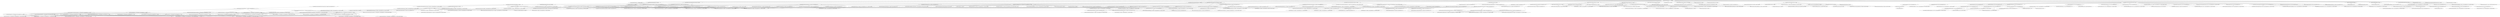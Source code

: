 digraph backend {
	"de.grimsi:gameyfin-backend:jar:1.4.7-SNAPSHOT" -> "de.grimsi:gameyfin-frontend:jar:1.4.7-SNAPSHOT:runtime" ; 
	"de.grimsi:gameyfin-backend:jar:1.4.7-SNAPSHOT" -> "org.springframework.boot:spring-boot-starter-data-jpa:jar:3.2.4:compile" ; 
	"de.grimsi:gameyfin-backend:jar:1.4.7-SNAPSHOT" -> "org.springframework.boot:spring-boot-starter-web:jar:3.2.4:compile" ; 
	"de.grimsi:gameyfin-backend:jar:1.4.7-SNAPSHOT" -> "org.springframework.boot:spring-boot-starter-webflux:jar:3.2.4:compile" ; 
	"de.grimsi:gameyfin-backend:jar:1.4.7-SNAPSHOT" -> "org.springdoc:springdoc-openapi-ui:jar:1.8.0:compile" ; 
	"de.grimsi:gameyfin-backend:jar:1.4.7-SNAPSHOT" -> "io.github.resilience4j:resilience4j-reactor:jar:2.2.0:compile" ; 
	"de.grimsi:gameyfin-backend:jar:1.4.7-SNAPSHOT" -> "io.github.resilience4j:resilience4j-ratelimiter:jar:2.2.0:compile" ; 
	"de.grimsi:gameyfin-backend:jar:1.4.7-SNAPSHOT" -> "io.github.resilience4j:resilience4j-bulkhead:jar:2.2.0:compile" ; 
	"de.grimsi:gameyfin-backend:jar:1.4.7-SNAPSHOT" -> "org.springframework.boot:spring-boot-starter-security:jar:3.2.4:compile" ; 
	"de.grimsi:gameyfin-backend:jar:1.4.7-SNAPSHOT" -> "com.h2database:h2:jar:2.2.224:runtime" ; 
	"de.grimsi:gameyfin-backend:jar:1.4.7-SNAPSHOT" -> "org.flywaydb:flyway-core:jar:9.22.3:compile" ; 
	"de.grimsi:gameyfin-backend:jar:1.4.7-SNAPSHOT" -> "org.hibernate.validator:hibernate-validator:jar:8.0.1.Final:compile" ; 
	"de.grimsi:gameyfin-backend:jar:1.4.7-SNAPSHOT" -> "commons-io:commons-io:jar:2.16.1:compile" ; 
	"de.grimsi:gameyfin-backend:jar:1.4.7-SNAPSHOT" -> "com.google.protobuf:protobuf-java:jar:3.25.3:compile" ; 
	"de.grimsi:gameyfin-backend:jar:1.4.7-SNAPSHOT" -> "com.google.protobuf:protobuf-java-util:jar:3.25.3:compile" ; 
	"de.grimsi:gameyfin-backend:jar:1.4.7-SNAPSHOT" -> "org.springframework.boot:spring-boot-starter-test:jar:3.2.4:test" ; 
	"de.grimsi:gameyfin-backend:jar:1.4.7-SNAPSHOT" -> "org.jeasy:easy-random-core:jar:5.0.0:test" ; 
	"de.grimsi:gameyfin-backend:jar:1.4.7-SNAPSHOT" -> "com.squareup.okhttp3:okhttp:jar:4.12.0:test" ; 
	"de.grimsi:gameyfin-backend:jar:1.4.7-SNAPSHOT" -> "com.squareup.okhttp3:mockwebserver:jar:4.12.0:test" ; 
	"de.grimsi:gameyfin-backend:jar:1.4.7-SNAPSHOT" -> "com.google.jimfs:jimfs:jar:1.3.0:test" ; 
	"de.grimsi:gameyfin-backend:jar:1.4.7-SNAPSHOT" -> "org.springframework.boot:spring-boot-devtools:jar:3.2.4:runtime" ; 
	"de.grimsi:gameyfin-backend:jar:1.4.7-SNAPSHOT" -> "org.springframework.boot:spring-boot-configuration-processor:jar:3.2.4:compile" ; 
	"de.grimsi:gameyfin-backend:jar:1.4.7-SNAPSHOT" -> "org.projectlombok:lombok:jar:1.18.30:compile" ; 
	"org.springframework.boot:spring-boot-starter-data-jpa:jar:3.2.4:compile" -> "org.springframework.boot:spring-boot-starter-aop:jar:3.2.4:compile (version managed from 3.2.4)" ; 
	"org.springframework.boot:spring-boot-starter-data-jpa:jar:3.2.4:compile" -> "org.springframework.boot:spring-boot-starter-jdbc:jar:3.2.4:compile (version managed from 3.2.4)" ; 
	"org.springframework.boot:spring-boot-starter-data-jpa:jar:3.2.4:compile" -> "org.hibernate.orm:hibernate-core:jar:6.4.4.Final:compile (version managed from 6.4.4.Final)" ; 
	"org.springframework.boot:spring-boot-starter-data-jpa:jar:3.2.4:compile" -> "org.springframework.data:spring-data-jpa:jar:3.2.4:compile (version managed from 3.2.4)" ; 
	"org.springframework.boot:spring-boot-starter-data-jpa:jar:3.2.4:compile" -> "org.springframework:spring-aspects:jar:6.1.5:compile (version managed from 6.1.5)" ; 
	"org.springframework.boot:spring-boot-starter-aop:jar:3.2.4:compile (version managed from 3.2.4)" -> "(org.springframework.boot:spring-boot-starter:jar:3.2.4:compile - version managed from 3.2.4; omitted for duplicate)" ; 
	"org.springframework.boot:spring-boot-starter-aop:jar:3.2.4:compile (version managed from 3.2.4)" -> "(org.springframework:spring-aop:jar:6.1.5:compile - version managed from 6.1.5; omitted for duplicate)" ; 
	"org.springframework.boot:spring-boot-starter-aop:jar:3.2.4:compile (version managed from 3.2.4)" -> "org.aspectj:aspectjweaver:jar:1.9.21:compile (version managed from 1.9.21)" ; 
	"org.springframework.boot:spring-boot-starter-jdbc:jar:3.2.4:compile (version managed from 3.2.4)" -> "(org.springframework.boot:spring-boot-starter:jar:3.2.4:compile - version managed from 3.2.4; omitted for duplicate)" ; 
	"org.springframework.boot:spring-boot-starter-jdbc:jar:3.2.4:compile (version managed from 3.2.4)" -> "com.zaxxer:HikariCP:jar:5.0.1:compile (version managed from 5.0.1)" ; 
	"org.springframework.boot:spring-boot-starter-jdbc:jar:3.2.4:compile (version managed from 3.2.4)" -> "org.springframework:spring-jdbc:jar:6.1.5:compile (version managed from 6.1.5)" ; 
	"com.zaxxer:HikariCP:jar:5.0.1:compile (version managed from 5.0.1)" -> "(org.slf4j:slf4j-api:jar:2.0.12:compile - version managed from 2.0.0-alpha1; omitted for duplicate)" ; 
	"org.springframework:spring-jdbc:jar:6.1.5:compile (version managed from 6.1.5)" -> "(org.springframework:spring-beans:jar:6.1.5:compile - version managed from 6.1.5; omitted for duplicate)" ; 
	"org.springframework:spring-jdbc:jar:6.1.5:compile (version managed from 6.1.5)" -> "(org.springframework:spring-core:jar:6.1.5:compile - version managed from 6.1.5; omitted for duplicate)" ; 
	"org.springframework:spring-jdbc:jar:6.1.5:compile (version managed from 6.1.5)" -> "(org.springframework:spring-tx:jar:6.1.5:compile - version managed from 6.1.5; omitted for duplicate)" ; 
	"org.hibernate.orm:hibernate-core:jar:6.4.4.Final:compile (version managed from 6.4.4.Final)" -> "jakarta.persistence:jakarta.persistence-api:jar:3.1.0:compile (version managed from 3.1.0)" ; 
	"org.hibernate.orm:hibernate-core:jar:6.4.4.Final:compile (version managed from 6.4.4.Final)" -> "jakarta.transaction:jakarta.transaction-api:jar:2.0.1:compile (version managed from 2.0.1)" ; 
	"org.hibernate.orm:hibernate-core:jar:6.4.4.Final:compile (version managed from 6.4.4.Final)" -> "(org.jboss.logging:jboss-logging:jar:3.5.3.Final:runtime - version managed from 3.5.0.Final; omitted for duplicate)" ; 
	"org.hibernate.orm:hibernate-core:jar:6.4.4.Final:compile (version managed from 6.4.4.Final)" -> "org.hibernate.common:hibernate-commons-annotations:jar:6.0.6.Final:runtime" ; 
	"org.hibernate.orm:hibernate-core:jar:6.4.4.Final:compile (version managed from 6.4.4.Final)" -> "io.smallrye:jandex:jar:3.1.2:runtime" ; 
	"org.hibernate.orm:hibernate-core:jar:6.4.4.Final:compile (version managed from 6.4.4.Final)" -> "(com.fasterxml:classmate:jar:1.6.0:runtime - version managed from 1.5.1; omitted for duplicate)" ; 
	"org.hibernate.orm:hibernate-core:jar:6.4.4.Final:compile (version managed from 6.4.4.Final)" -> "net.bytebuddy:byte-buddy:jar:1.14.12:runtime (version managed from 1.14.11; scope not updated to runtime)" ; 
	"org.hibernate.orm:hibernate-core:jar:6.4.4.Final:compile (version managed from 6.4.4.Final)" -> "(jakarta.xml.bind:jakarta.xml.bind-api:jar:4.0.2:runtime - version managed from 4.0.0; omitted for duplicate)" ; 
	"org.hibernate.orm:hibernate-core:jar:6.4.4.Final:compile (version managed from 6.4.4.Final)" -> "org.glassfish.jaxb:jaxb-runtime:jar:4.0.5:runtime (version managed from 4.0.2)" ; 
	"org.hibernate.orm:hibernate-core:jar:6.4.4.Final:compile (version managed from 6.4.4.Final)" -> "jakarta.inject:jakarta.inject-api:jar:2.0.1:runtime" ; 
	"org.hibernate.orm:hibernate-core:jar:6.4.4.Final:compile (version managed from 6.4.4.Final)" -> "org.antlr:antlr4-runtime:jar:4.13.0:compile" ; 
	"org.glassfish.jaxb:jaxb-runtime:jar:4.0.5:runtime (version managed from 4.0.2)" -> "org.glassfish.jaxb:jaxb-core:jar:4.0.5:runtime (version managed from 4.0.5)" ; 
	"org.glassfish.jaxb:jaxb-core:jar:4.0.5:runtime (version managed from 4.0.5)" -> "(jakarta.xml.bind:jakarta.xml.bind-api:jar:4.0.2:runtime - version managed from 4.0.2; omitted for duplicate)" ; 
	"org.glassfish.jaxb:jaxb-core:jar:4.0.5:runtime (version managed from 4.0.5)" -> "(jakarta.activation:jakarta.activation-api:jar:2.1.3:runtime - version managed from 2.1.3; omitted for duplicate)" ; 
	"org.glassfish.jaxb:jaxb-core:jar:4.0.5:runtime (version managed from 4.0.5)" -> "org.eclipse.angus:angus-activation:jar:2.0.2:runtime (version managed from 2.0.2)" ; 
	"org.glassfish.jaxb:jaxb-core:jar:4.0.5:runtime (version managed from 4.0.5)" -> "org.glassfish.jaxb:txw2:jar:4.0.5:runtime (version managed from 4.0.5)" ; 
	"org.glassfish.jaxb:jaxb-core:jar:4.0.5:runtime (version managed from 4.0.5)" -> "com.sun.istack:istack-commons-runtime:jar:4.1.2:runtime (version managed from 4.1.2)" ; 
	"org.eclipse.angus:angus-activation:jar:2.0.2:runtime (version managed from 2.0.2)" -> "(jakarta.activation:jakarta.activation-api:jar:2.1.3:runtime - version managed from 2.1.3; omitted for duplicate)" ; 
	"org.springframework.data:spring-data-jpa:jar:3.2.4:compile (version managed from 3.2.4)" -> "org.springframework.data:spring-data-commons:jar:3.2.4:compile (version managed from 3.2.4)" ; 
	"org.springframework.data:spring-data-jpa:jar:3.2.4:compile (version managed from 3.2.4)" -> "org.springframework:spring-orm:jar:6.1.5:compile (version managed from 6.1.5)" ; 
	"org.springframework.data:spring-data-jpa:jar:3.2.4:compile (version managed from 3.2.4)" -> "org.springframework:spring-context:jar:6.1.5:compile (version managed from 6.1.5)" ; 
	"org.springframework.data:spring-data-jpa:jar:3.2.4:compile (version managed from 3.2.4)" -> "(org.springframework:spring-aop:jar:6.1.5:compile - version managed from 6.1.5; omitted for duplicate)" ; 
	"org.springframework.data:spring-data-jpa:jar:3.2.4:compile (version managed from 3.2.4)" -> "org.springframework:spring-tx:jar:6.1.5:compile (version managed from 6.1.5)" ; 
	"org.springframework.data:spring-data-jpa:jar:3.2.4:compile (version managed from 3.2.4)" -> "org.springframework:spring-beans:jar:6.1.5:compile (version managed from 6.1.5)" ; 
	"org.springframework.data:spring-data-jpa:jar:3.2.4:compile (version managed from 3.2.4)" -> "(org.springframework:spring-core:jar:6.1.5:compile - version managed from 6.1.5; omitted for duplicate)" ; 
	"org.springframework.data:spring-data-jpa:jar:3.2.4:compile (version managed from 3.2.4)" -> "(org.antlr:antlr4-runtime:jar:4.13.0:compile - omitted for duplicate)" ; 
	"org.springframework.data:spring-data-jpa:jar:3.2.4:compile (version managed from 3.2.4)" -> "jakarta.annotation:jakarta.annotation-api:jar:2.1.1:compile (version managed from 2.0.0)" ; 
	"org.springframework.data:spring-data-jpa:jar:3.2.4:compile (version managed from 3.2.4)" -> "(org.slf4j:slf4j-api:jar:2.0.12:compile - version managed from 2.0.2; omitted for duplicate)" ; 
	"org.springframework.data:spring-data-commons:jar:3.2.4:compile (version managed from 3.2.4)" -> "(org.springframework:spring-core:jar:6.1.5:compile - version managed from 6.1.5; omitted for duplicate)" ; 
	"org.springframework.data:spring-data-commons:jar:3.2.4:compile (version managed from 3.2.4)" -> "(org.springframework:spring-beans:jar:6.1.5:compile - version managed from 6.1.5; omitted for duplicate)" ; 
	"org.springframework.data:spring-data-commons:jar:3.2.4:compile (version managed from 3.2.4)" -> "(org.slf4j:slf4j-api:jar:2.0.12:compile - version managed from 2.0.2; omitted for duplicate)" ; 
	"org.springframework:spring-orm:jar:6.1.5:compile (version managed from 6.1.5)" -> "(org.springframework:spring-beans:jar:6.1.5:compile - version managed from 6.1.5; omitted for duplicate)" ; 
	"org.springframework:spring-orm:jar:6.1.5:compile (version managed from 6.1.5)" -> "(org.springframework:spring-core:jar:6.1.5:compile - version managed from 6.1.5; omitted for duplicate)" ; 
	"org.springframework:spring-orm:jar:6.1.5:compile (version managed from 6.1.5)" -> "(org.springframework:spring-jdbc:jar:6.1.5:compile - version managed from 6.1.5; omitted for duplicate)" ; 
	"org.springframework:spring-orm:jar:6.1.5:compile (version managed from 6.1.5)" -> "(org.springframework:spring-tx:jar:6.1.5:compile - version managed from 6.1.5; omitted for duplicate)" ; 
	"org.springframework:spring-context:jar:6.1.5:compile (version managed from 6.1.5)" -> "(org.springframework:spring-aop:jar:6.1.5:compile - version managed from 6.1.5; omitted for duplicate)" ; 
	"org.springframework:spring-context:jar:6.1.5:compile (version managed from 6.1.5)" -> "(org.springframework:spring-beans:jar:6.1.5:compile - version managed from 6.1.5; omitted for duplicate)" ; 
	"org.springframework:spring-context:jar:6.1.5:compile (version managed from 6.1.5)" -> "(org.springframework:spring-core:jar:6.1.5:compile - version managed from 6.1.5; omitted for duplicate)" ; 
	"org.springframework:spring-context:jar:6.1.5:compile (version managed from 6.1.5)" -> "(org.springframework:spring-expression:jar:6.1.5:compile - version managed from 6.1.5; omitted for duplicate)" ; 
	"org.springframework:spring-context:jar:6.1.5:compile (version managed from 6.1.5)" -> "(io.micrometer:micrometer-observation:jar:1.12.4:compile - version managed from 1.12.4; omitted for duplicate)" ; 
	"org.springframework:spring-tx:jar:6.1.5:compile (version managed from 6.1.5)" -> "(org.springframework:spring-beans:jar:6.1.5:compile - version managed from 6.1.5; omitted for duplicate)" ; 
	"org.springframework:spring-tx:jar:6.1.5:compile (version managed from 6.1.5)" -> "(org.springframework:spring-core:jar:6.1.5:compile - version managed from 6.1.5; omitted for duplicate)" ; 
	"org.springframework:spring-beans:jar:6.1.5:compile (version managed from 6.1.5)" -> "(org.springframework:spring-core:jar:6.1.5:compile - version managed from 6.1.5; omitted for duplicate)" ; 
	"org.springframework:spring-aspects:jar:6.1.5:compile (version managed from 6.1.5)" -> "(org.aspectj:aspectjweaver:jar:1.9.21:compile - version managed from 1.9.21.1; omitted for duplicate)" ; 
	"org.springframework.boot:spring-boot-starter-web:jar:3.2.4:compile" -> "org.springframework.boot:spring-boot-starter:jar:3.2.4:compile (version managed from 3.2.4; scope not updated to compile)" ; 
	"org.springframework.boot:spring-boot-starter-web:jar:3.2.4:compile" -> "org.springframework.boot:spring-boot-starter-json:jar:3.2.4:compile (version managed from 3.2.4)" ; 
	"org.springframework.boot:spring-boot-starter-web:jar:3.2.4:compile" -> "org.springframework.boot:spring-boot-starter-tomcat:jar:3.2.4:compile (version managed from 3.2.4)" ; 
	"org.springframework.boot:spring-boot-starter-web:jar:3.2.4:compile" -> "org.springframework:spring-web:jar:6.1.5:compile (version managed from 6.1.5)" ; 
	"org.springframework.boot:spring-boot-starter-web:jar:3.2.4:compile" -> "org.springframework:spring-webmvc:jar:6.1.5:compile (version managed from 6.1.5)" ; 
	"org.springframework.boot:spring-boot-starter:jar:3.2.4:compile (version managed from 3.2.4; scope not updated to compile)" -> "(org.springframework.boot:spring-boot:jar:3.2.4:compile - version managed from 3.2.4; omitted for duplicate)" ; 
	"org.springframework.boot:spring-boot-starter:jar:3.2.4:compile (version managed from 3.2.4; scope not updated to compile)" -> "(org.springframework.boot:spring-boot-autoconfigure:jar:3.2.4:compile - version managed from 3.2.4; omitted for duplicate)" ; 
	"org.springframework.boot:spring-boot-starter:jar:3.2.4:compile (version managed from 3.2.4; scope not updated to compile)" -> "org.springframework.boot:spring-boot-starter-logging:jar:3.2.4:compile (version managed from 3.2.4)" ; 
	"org.springframework.boot:spring-boot-starter:jar:3.2.4:compile (version managed from 3.2.4; scope not updated to compile)" -> "(jakarta.annotation:jakarta.annotation-api:jar:2.1.1:compile - version managed from 2.1.1; omitted for duplicate)" ; 
	"org.springframework.boot:spring-boot-starter:jar:3.2.4:compile (version managed from 3.2.4; scope not updated to compile)" -> "(org.springframework:spring-core:jar:6.1.5:compile - version managed from 6.1.5; omitted for duplicate)" ; 
	"org.springframework.boot:spring-boot-starter:jar:3.2.4:compile (version managed from 3.2.4; scope not updated to compile)" -> "org.yaml:snakeyaml:jar:2.2:compile (version managed from 2.2)" ; 
	"org.springframework.boot:spring-boot-starter-logging:jar:3.2.4:compile (version managed from 3.2.4)" -> "ch.qos.logback:logback-classic:jar:1.4.14:compile (version managed from 1.4.14)" ; 
	"org.springframework.boot:spring-boot-starter-logging:jar:3.2.4:compile (version managed from 3.2.4)" -> "org.apache.logging.log4j:log4j-to-slf4j:jar:2.21.1:compile (version managed from 2.21.1)" ; 
	"org.springframework.boot:spring-boot-starter-logging:jar:3.2.4:compile (version managed from 3.2.4)" -> "org.slf4j:jul-to-slf4j:jar:2.0.12:compile (version managed from 2.0.12)" ; 
	"ch.qos.logback:logback-classic:jar:1.4.14:compile (version managed from 1.4.14)" -> "ch.qos.logback:logback-core:jar:1.4.14:compile (version managed from 1.4.14)" ; 
	"ch.qos.logback:logback-classic:jar:1.4.14:compile (version managed from 1.4.14)" -> "(org.slf4j:slf4j-api:jar:2.0.12:compile - version managed from 2.0.7; omitted for duplicate)" ; 
	"org.apache.logging.log4j:log4j-to-slf4j:jar:2.21.1:compile (version managed from 2.21.1)" -> "org.apache.logging.log4j:log4j-api:jar:2.21.1:compile (version managed from 2.21.1)" ; 
	"org.apache.logging.log4j:log4j-to-slf4j:jar:2.21.1:compile (version managed from 2.21.1)" -> "(org.slf4j:slf4j-api:jar:2.0.12:compile - version managed from 1.7.36; omitted for duplicate)" ; 
	"org.slf4j:jul-to-slf4j:jar:2.0.12:compile (version managed from 2.0.12)" -> "(org.slf4j:slf4j-api:jar:2.0.12:compile - version managed from 2.0.12; omitted for duplicate)" ; 
	"org.springframework.boot:spring-boot-starter-json:jar:3.2.4:compile (version managed from 3.2.4)" -> "(org.springframework.boot:spring-boot-starter:jar:3.2.4:compile - version managed from 3.2.4; omitted for duplicate)" ; 
	"org.springframework.boot:spring-boot-starter-json:jar:3.2.4:compile (version managed from 3.2.4)" -> "(org.springframework:spring-web:jar:6.1.5:compile - version managed from 6.1.5; omitted for duplicate)" ; 
	"org.springframework.boot:spring-boot-starter-json:jar:3.2.4:compile (version managed from 3.2.4)" -> "com.fasterxml.jackson.core:jackson-databind:jar:2.15.4:compile (version managed from 2.15.4)" ; 
	"org.springframework.boot:spring-boot-starter-json:jar:3.2.4:compile (version managed from 3.2.4)" -> "com.fasterxml.jackson.datatype:jackson-datatype-jdk8:jar:2.15.4:compile (version managed from 2.15.4)" ; 
	"org.springframework.boot:spring-boot-starter-json:jar:3.2.4:compile (version managed from 3.2.4)" -> "com.fasterxml.jackson.datatype:jackson-datatype-jsr310:jar:2.15.4:compile (version managed from 2.15.4)" ; 
	"org.springframework.boot:spring-boot-starter-json:jar:3.2.4:compile (version managed from 3.2.4)" -> "com.fasterxml.jackson.module:jackson-module-parameter-names:jar:2.15.4:compile (version managed from 2.15.4)" ; 
	"com.fasterxml.jackson.core:jackson-databind:jar:2.15.4:compile (version managed from 2.15.4)" -> "com.fasterxml.jackson.core:jackson-annotations:jar:2.15.4:compile (version managed from 2.15.4)" ; 
	"com.fasterxml.jackson.core:jackson-databind:jar:2.15.4:compile (version managed from 2.15.4)" -> "(com.fasterxml.jackson.core:jackson-core:jar:2.15.4:compile - version managed from 2.15.4; omitted for duplicate)" ; 
	"com.fasterxml.jackson.datatype:jackson-datatype-jdk8:jar:2.15.4:compile (version managed from 2.15.4)" -> "(com.fasterxml.jackson.core:jackson-core:jar:2.15.4:compile - version managed from 2.15.4; omitted for duplicate)" ; 
	"com.fasterxml.jackson.datatype:jackson-datatype-jdk8:jar:2.15.4:compile (version managed from 2.15.4)" -> "(com.fasterxml.jackson.core:jackson-databind:jar:2.15.4:compile - version managed from 2.15.4; omitted for duplicate)" ; 
	"com.fasterxml.jackson.datatype:jackson-datatype-jsr310:jar:2.15.4:compile (version managed from 2.15.4)" -> "(com.fasterxml.jackson.core:jackson-annotations:jar:2.15.4:compile - version managed from 2.15.4; omitted for duplicate)" ; 
	"com.fasterxml.jackson.datatype:jackson-datatype-jsr310:jar:2.15.4:compile (version managed from 2.15.4)" -> "(com.fasterxml.jackson.core:jackson-core:jar:2.15.4:compile - version managed from 2.15.4; omitted for duplicate)" ; 
	"com.fasterxml.jackson.datatype:jackson-datatype-jsr310:jar:2.15.4:compile (version managed from 2.15.4)" -> "(com.fasterxml.jackson.core:jackson-databind:jar:2.15.4:compile - version managed from 2.15.4; omitted for duplicate)" ; 
	"com.fasterxml.jackson.module:jackson-module-parameter-names:jar:2.15.4:compile (version managed from 2.15.4)" -> "(com.fasterxml.jackson.core:jackson-core:jar:2.15.4:compile - version managed from 2.15.4; omitted for duplicate)" ; 
	"com.fasterxml.jackson.module:jackson-module-parameter-names:jar:2.15.4:compile (version managed from 2.15.4)" -> "(com.fasterxml.jackson.core:jackson-databind:jar:2.15.4:compile - version managed from 2.15.4; omitted for duplicate)" ; 
	"org.springframework.boot:spring-boot-starter-tomcat:jar:3.2.4:compile (version managed from 3.2.4)" -> "(jakarta.annotation:jakarta.annotation-api:jar:2.1.1:compile - version managed from 2.1.1; omitted for duplicate)" ; 
	"org.springframework.boot:spring-boot-starter-tomcat:jar:3.2.4:compile (version managed from 3.2.4)" -> "org.apache.tomcat.embed:tomcat-embed-core:jar:10.1.19:compile (version managed from 10.1.19)" ; 
	"org.springframework.boot:spring-boot-starter-tomcat:jar:3.2.4:compile (version managed from 3.2.4)" -> "org.apache.tomcat.embed:tomcat-embed-el:jar:10.1.19:compile (version managed from 10.1.19)" ; 
	"org.springframework.boot:spring-boot-starter-tomcat:jar:3.2.4:compile (version managed from 3.2.4)" -> "org.apache.tomcat.embed:tomcat-embed-websocket:jar:10.1.19:compile (version managed from 10.1.19)" ; 
	"org.apache.tomcat.embed:tomcat-embed-websocket:jar:10.1.19:compile (version managed from 10.1.19)" -> "(org.apache.tomcat.embed:tomcat-embed-core:jar:10.1.19:compile - version managed from 10.1.19; omitted for duplicate)" ; 
	"org.springframework:spring-web:jar:6.1.5:compile (version managed from 6.1.5)" -> "(org.springframework:spring-beans:jar:6.1.5:compile - version managed from 6.1.5; omitted for duplicate)" ; 
	"org.springframework:spring-web:jar:6.1.5:compile (version managed from 6.1.5)" -> "(org.springframework:spring-core:jar:6.1.5:compile - version managed from 6.1.5; omitted for duplicate)" ; 
	"org.springframework:spring-web:jar:6.1.5:compile (version managed from 6.1.5)" -> "io.micrometer:micrometer-observation:jar:1.12.4:compile (version managed from 1.12.4; scope not updated to compile)" ; 
	"io.micrometer:micrometer-observation:jar:1.12.4:compile (version managed from 1.12.4; scope not updated to compile)" -> "io.micrometer:micrometer-commons:jar:1.12.4:compile (version managed from 1.12.4; scope not updated to compile)" ; 
	"org.springframework:spring-webmvc:jar:6.1.5:compile (version managed from 6.1.5)" -> "(org.springframework:spring-aop:jar:6.1.5:compile - version managed from 6.1.5; omitted for duplicate)" ; 
	"org.springframework:spring-webmvc:jar:6.1.5:compile (version managed from 6.1.5)" -> "(org.springframework:spring-beans:jar:6.1.5:compile - version managed from 6.1.5; omitted for duplicate)" ; 
	"org.springframework:spring-webmvc:jar:6.1.5:compile (version managed from 6.1.5)" -> "(org.springframework:spring-context:jar:6.1.5:compile - version managed from 6.1.5; omitted for duplicate)" ; 
	"org.springframework:spring-webmvc:jar:6.1.5:compile (version managed from 6.1.5)" -> "(org.springframework:spring-core:jar:6.1.5:compile - version managed from 6.1.5; omitted for duplicate)" ; 
	"org.springframework:spring-webmvc:jar:6.1.5:compile (version managed from 6.1.5)" -> "org.springframework:spring-expression:jar:6.1.5:compile (version managed from 6.1.5)" ; 
	"org.springframework:spring-webmvc:jar:6.1.5:compile (version managed from 6.1.5)" -> "(org.springframework:spring-web:jar:6.1.5:compile - version managed from 6.1.5; omitted for duplicate)" ; 
	"org.springframework:spring-expression:jar:6.1.5:compile (version managed from 6.1.5)" -> "(org.springframework:spring-core:jar:6.1.5:compile - version managed from 6.1.5; omitted for duplicate)" ; 
	"org.springframework.boot:spring-boot-starter-webflux:jar:3.2.4:compile" -> "(org.springframework.boot:spring-boot-starter:jar:3.2.4:compile - version managed from 3.2.4; omitted for duplicate)" ; 
	"org.springframework.boot:spring-boot-starter-webflux:jar:3.2.4:compile" -> "(org.springframework.boot:spring-boot-starter-json:jar:3.2.4:compile - version managed from 3.2.4; omitted for duplicate)" ; 
	"org.springframework.boot:spring-boot-starter-webflux:jar:3.2.4:compile" -> "org.springframework.boot:spring-boot-starter-reactor-netty:jar:3.2.4:compile (version managed from 3.2.4)" ; 
	"org.springframework.boot:spring-boot-starter-webflux:jar:3.2.4:compile" -> "(org.springframework:spring-web:jar:6.1.5:compile - version managed from 6.1.5; omitted for duplicate)" ; 
	"org.springframework.boot:spring-boot-starter-webflux:jar:3.2.4:compile" -> "org.springframework:spring-webflux:jar:6.1.5:compile (version managed from 6.1.5)" ; 
	"org.springframework.boot:spring-boot-starter-reactor-netty:jar:3.2.4:compile (version managed from 3.2.4)" -> "io.projectreactor.netty:reactor-netty-http:jar:1.1.17:compile (version managed from 1.1.17)" ; 
	"io.projectreactor.netty:reactor-netty-http:jar:1.1.17:compile (version managed from 1.1.17)" -> "io.netty:netty-codec-http:jar:4.1.107.Final:compile (version managed from 4.1.107.Final)" ; 
	"io.projectreactor.netty:reactor-netty-http:jar:1.1.17:compile (version managed from 1.1.17)" -> "io.netty:netty-codec-http2:jar:4.1.107.Final:compile (version managed from 4.1.107.Final)" ; 
	"io.projectreactor.netty:reactor-netty-http:jar:1.1.17:compile (version managed from 1.1.17)" -> "io.netty:netty-resolver-dns:jar:4.1.107.Final:compile (version managed from 4.1.107.Final)" ; 
	"io.projectreactor.netty:reactor-netty-http:jar:1.1.17:compile (version managed from 1.1.17)" -> "io.netty:netty-resolver-dns-native-macos:jar:osx-x86_64:4.1.107.Final:compile (version managed from 4.1.107.Final)" ; 
	"io.projectreactor.netty:reactor-netty-http:jar:1.1.17:compile (version managed from 1.1.17)" -> "io.netty:netty-transport-native-epoll:jar:linux-x86_64:4.1.107.Final:compile (version managed from 4.1.107.Final)" ; 
	"io.projectreactor.netty:reactor-netty-http:jar:1.1.17:compile (version managed from 1.1.17)" -> "io.projectreactor.netty:reactor-netty-core:jar:1.1.17:compile (version managed from 1.1.17)" ; 
	"io.projectreactor.netty:reactor-netty-http:jar:1.1.17:compile (version managed from 1.1.17)" -> "(io.projectreactor:reactor-core:jar:3.6.4:compile - version managed from 3.5.15; omitted for duplicate)" ; 
	"io.netty:netty-codec-http:jar:4.1.107.Final:compile (version managed from 4.1.107.Final)" -> "io.netty:netty-common:jar:4.1.107.Final:compile (version managed from 4.1.107.Final)" ; 
	"io.netty:netty-codec-http:jar:4.1.107.Final:compile (version managed from 4.1.107.Final)" -> "io.netty:netty-buffer:jar:4.1.107.Final:compile (version managed from 4.1.107.Final)" ; 
	"io.netty:netty-codec-http:jar:4.1.107.Final:compile (version managed from 4.1.107.Final)" -> "io.netty:netty-transport:jar:4.1.107.Final:compile (version managed from 4.1.107.Final)" ; 
	"io.netty:netty-codec-http:jar:4.1.107.Final:compile (version managed from 4.1.107.Final)" -> "io.netty:netty-codec:jar:4.1.107.Final:compile (version managed from 4.1.107.Final)" ; 
	"io.netty:netty-codec-http:jar:4.1.107.Final:compile (version managed from 4.1.107.Final)" -> "io.netty:netty-handler:jar:4.1.107.Final:compile (version managed from 4.1.107.Final)" ; 
	"io.netty:netty-buffer:jar:4.1.107.Final:compile (version managed from 4.1.107.Final)" -> "(io.netty:netty-common:jar:4.1.107.Final:compile - version managed from 4.1.107.Final; omitted for duplicate)" ; 
	"io.netty:netty-transport:jar:4.1.107.Final:compile (version managed from 4.1.107.Final)" -> "(io.netty:netty-common:jar:4.1.107.Final:compile - version managed from 4.1.107.Final; omitted for duplicate)" ; 
	"io.netty:netty-transport:jar:4.1.107.Final:compile (version managed from 4.1.107.Final)" -> "(io.netty:netty-buffer:jar:4.1.107.Final:compile - version managed from 4.1.107.Final; omitted for duplicate)" ; 
	"io.netty:netty-transport:jar:4.1.107.Final:compile (version managed from 4.1.107.Final)" -> "(io.netty:netty-resolver:jar:4.1.107.Final:compile - version managed from 4.1.107.Final; omitted for duplicate)" ; 
	"io.netty:netty-codec:jar:4.1.107.Final:compile (version managed from 4.1.107.Final)" -> "(io.netty:netty-common:jar:4.1.107.Final:compile - version managed from 4.1.107.Final; omitted for duplicate)" ; 
	"io.netty:netty-codec:jar:4.1.107.Final:compile (version managed from 4.1.107.Final)" -> "(io.netty:netty-buffer:jar:4.1.107.Final:compile - version managed from 4.1.107.Final; omitted for duplicate)" ; 
	"io.netty:netty-codec:jar:4.1.107.Final:compile (version managed from 4.1.107.Final)" -> "(io.netty:netty-transport:jar:4.1.107.Final:compile - version managed from 4.1.107.Final; omitted for duplicate)" ; 
	"io.netty:netty-handler:jar:4.1.107.Final:compile (version managed from 4.1.107.Final)" -> "(io.netty:netty-common:jar:4.1.107.Final:compile - version managed from 4.1.107.Final; omitted for duplicate)" ; 
	"io.netty:netty-handler:jar:4.1.107.Final:compile (version managed from 4.1.107.Final)" -> "(io.netty:netty-resolver:jar:4.1.107.Final:compile - version managed from 4.1.107.Final; omitted for duplicate)" ; 
	"io.netty:netty-handler:jar:4.1.107.Final:compile (version managed from 4.1.107.Final)" -> "(io.netty:netty-buffer:jar:4.1.107.Final:compile - version managed from 4.1.107.Final; omitted for duplicate)" ; 
	"io.netty:netty-handler:jar:4.1.107.Final:compile (version managed from 4.1.107.Final)" -> "(io.netty:netty-transport:jar:4.1.107.Final:compile - version managed from 4.1.107.Final; omitted for duplicate)" ; 
	"io.netty:netty-handler:jar:4.1.107.Final:compile (version managed from 4.1.107.Final)" -> "(io.netty:netty-transport-native-unix-common:jar:4.1.107.Final:compile - version managed from 4.1.107.Final; omitted for duplicate)" ; 
	"io.netty:netty-handler:jar:4.1.107.Final:compile (version managed from 4.1.107.Final)" -> "(io.netty:netty-codec:jar:4.1.107.Final:compile - version managed from 4.1.107.Final; omitted for duplicate)" ; 
	"io.netty:netty-codec-http2:jar:4.1.107.Final:compile (version managed from 4.1.107.Final)" -> "(io.netty:netty-common:jar:4.1.107.Final:compile - version managed from 4.1.107.Final; omitted for duplicate)" ; 
	"io.netty:netty-codec-http2:jar:4.1.107.Final:compile (version managed from 4.1.107.Final)" -> "(io.netty:netty-buffer:jar:4.1.107.Final:compile - version managed from 4.1.107.Final; omitted for duplicate)" ; 
	"io.netty:netty-codec-http2:jar:4.1.107.Final:compile (version managed from 4.1.107.Final)" -> "(io.netty:netty-transport:jar:4.1.107.Final:compile - version managed from 4.1.107.Final; omitted for duplicate)" ; 
	"io.netty:netty-codec-http2:jar:4.1.107.Final:compile (version managed from 4.1.107.Final)" -> "(io.netty:netty-codec:jar:4.1.107.Final:compile - version managed from 4.1.107.Final; omitted for duplicate)" ; 
	"io.netty:netty-codec-http2:jar:4.1.107.Final:compile (version managed from 4.1.107.Final)" -> "(io.netty:netty-handler:jar:4.1.107.Final:compile - version managed from 4.1.107.Final; omitted for duplicate)" ; 
	"io.netty:netty-codec-http2:jar:4.1.107.Final:compile (version managed from 4.1.107.Final)" -> "(io.netty:netty-codec-http:jar:4.1.107.Final:compile - version managed from 4.1.107.Final; omitted for duplicate)" ; 
	"io.netty:netty-resolver-dns:jar:4.1.107.Final:compile (version managed from 4.1.107.Final)" -> "(io.netty:netty-common:jar:4.1.107.Final:compile - version managed from 4.1.107.Final; omitted for duplicate)" ; 
	"io.netty:netty-resolver-dns:jar:4.1.107.Final:compile (version managed from 4.1.107.Final)" -> "(io.netty:netty-buffer:jar:4.1.107.Final:compile - version managed from 4.1.107.Final; omitted for duplicate)" ; 
	"io.netty:netty-resolver-dns:jar:4.1.107.Final:compile (version managed from 4.1.107.Final)" -> "io.netty:netty-resolver:jar:4.1.107.Final:compile (version managed from 4.1.107.Final)" ; 
	"io.netty:netty-resolver-dns:jar:4.1.107.Final:compile (version managed from 4.1.107.Final)" -> "(io.netty:netty-transport:jar:4.1.107.Final:compile - version managed from 4.1.107.Final; omitted for duplicate)" ; 
	"io.netty:netty-resolver-dns:jar:4.1.107.Final:compile (version managed from 4.1.107.Final)" -> "(io.netty:netty-codec:jar:4.1.107.Final:compile - version managed from 4.1.107.Final; omitted for duplicate)" ; 
	"io.netty:netty-resolver-dns:jar:4.1.107.Final:compile (version managed from 4.1.107.Final)" -> "io.netty:netty-codec-dns:jar:4.1.107.Final:compile (version managed from 4.1.107.Final)" ; 
	"io.netty:netty-resolver-dns:jar:4.1.107.Final:compile (version managed from 4.1.107.Final)" -> "(io.netty:netty-handler:jar:4.1.107.Final:compile - version managed from 4.1.107.Final; omitted for duplicate)" ; 
	"io.netty:netty-resolver:jar:4.1.107.Final:compile (version managed from 4.1.107.Final)" -> "(io.netty:netty-common:jar:4.1.107.Final:compile - version managed from 4.1.107.Final; omitted for duplicate)" ; 
	"io.netty:netty-codec-dns:jar:4.1.107.Final:compile (version managed from 4.1.107.Final)" -> "(io.netty:netty-common:jar:4.1.107.Final:compile - version managed from 4.1.107.Final; omitted for duplicate)" ; 
	"io.netty:netty-codec-dns:jar:4.1.107.Final:compile (version managed from 4.1.107.Final)" -> "(io.netty:netty-buffer:jar:4.1.107.Final:compile - version managed from 4.1.107.Final; omitted for duplicate)" ; 
	"io.netty:netty-codec-dns:jar:4.1.107.Final:compile (version managed from 4.1.107.Final)" -> "(io.netty:netty-transport:jar:4.1.107.Final:compile - version managed from 4.1.107.Final; omitted for duplicate)" ; 
	"io.netty:netty-codec-dns:jar:4.1.107.Final:compile (version managed from 4.1.107.Final)" -> "(io.netty:netty-codec:jar:4.1.107.Final:compile - version managed from 4.1.107.Final; omitted for duplicate)" ; 
	"io.netty:netty-resolver-dns-native-macos:jar:osx-x86_64:4.1.107.Final:compile (version managed from 4.1.107.Final)" -> "io.netty:netty-resolver-dns-classes-macos:jar:4.1.107.Final:compile (version managed from 4.1.107.Final)" ; 
	"io.netty:netty-resolver-dns-classes-macos:jar:4.1.107.Final:compile (version managed from 4.1.107.Final)" -> "(io.netty:netty-common:jar:4.1.107.Final:compile - version managed from 4.1.107.Final; omitted for duplicate)" ; 
	"io.netty:netty-resolver-dns-classes-macos:jar:4.1.107.Final:compile (version managed from 4.1.107.Final)" -> "(io.netty:netty-resolver-dns:jar:4.1.107.Final:compile - version managed from 4.1.107.Final; omitted for duplicate)" ; 
	"io.netty:netty-resolver-dns-classes-macos:jar:4.1.107.Final:compile (version managed from 4.1.107.Final)" -> "(io.netty:netty-transport-native-unix-common:jar:4.1.107.Final:compile - version managed from 4.1.107.Final; omitted for duplicate)" ; 
	"io.netty:netty-transport-native-epoll:jar:linux-x86_64:4.1.107.Final:compile (version managed from 4.1.107.Final)" -> "(io.netty:netty-common:jar:4.1.107.Final:compile - version managed from 4.1.107.Final; omitted for duplicate)" ; 
	"io.netty:netty-transport-native-epoll:jar:linux-x86_64:4.1.107.Final:compile (version managed from 4.1.107.Final)" -> "(io.netty:netty-buffer:jar:4.1.107.Final:compile - version managed from 4.1.107.Final; omitted for duplicate)" ; 
	"io.netty:netty-transport-native-epoll:jar:linux-x86_64:4.1.107.Final:compile (version managed from 4.1.107.Final)" -> "(io.netty:netty-transport:jar:4.1.107.Final:compile - version managed from 4.1.107.Final; omitted for duplicate)" ; 
	"io.netty:netty-transport-native-epoll:jar:linux-x86_64:4.1.107.Final:compile (version managed from 4.1.107.Final)" -> "io.netty:netty-transport-native-unix-common:jar:4.1.107.Final:compile (version managed from 4.1.107.Final)" ; 
	"io.netty:netty-transport-native-epoll:jar:linux-x86_64:4.1.107.Final:compile (version managed from 4.1.107.Final)" -> "io.netty:netty-transport-classes-epoll:jar:4.1.107.Final:compile (version managed from 4.1.107.Final)" ; 
	"io.netty:netty-transport-native-unix-common:jar:4.1.107.Final:compile (version managed from 4.1.107.Final)" -> "(io.netty:netty-common:jar:4.1.107.Final:compile - version managed from 4.1.107.Final; omitted for duplicate)" ; 
	"io.netty:netty-transport-native-unix-common:jar:4.1.107.Final:compile (version managed from 4.1.107.Final)" -> "(io.netty:netty-buffer:jar:4.1.107.Final:compile - version managed from 4.1.107.Final; omitted for duplicate)" ; 
	"io.netty:netty-transport-native-unix-common:jar:4.1.107.Final:compile (version managed from 4.1.107.Final)" -> "(io.netty:netty-transport:jar:4.1.107.Final:compile - version managed from 4.1.107.Final; omitted for duplicate)" ; 
	"io.netty:netty-transport-classes-epoll:jar:4.1.107.Final:compile (version managed from 4.1.107.Final)" -> "(io.netty:netty-common:jar:4.1.107.Final:compile - version managed from 4.1.107.Final; omitted for duplicate)" ; 
	"io.netty:netty-transport-classes-epoll:jar:4.1.107.Final:compile (version managed from 4.1.107.Final)" -> "(io.netty:netty-buffer:jar:4.1.107.Final:compile - version managed from 4.1.107.Final; omitted for duplicate)" ; 
	"io.netty:netty-transport-classes-epoll:jar:4.1.107.Final:compile (version managed from 4.1.107.Final)" -> "(io.netty:netty-transport:jar:4.1.107.Final:compile - version managed from 4.1.107.Final; omitted for duplicate)" ; 
	"io.netty:netty-transport-classes-epoll:jar:4.1.107.Final:compile (version managed from 4.1.107.Final)" -> "(io.netty:netty-transport-native-unix-common:jar:4.1.107.Final:compile - version managed from 4.1.107.Final; omitted for duplicate)" ; 
	"io.projectreactor.netty:reactor-netty-core:jar:1.1.17:compile (version managed from 1.1.17)" -> "(io.netty:netty-handler:jar:4.1.107.Final:compile - version managed from 4.1.107.Final; omitted for duplicate)" ; 
	"io.projectreactor.netty:reactor-netty-core:jar:1.1.17:compile (version managed from 1.1.17)" -> "io.netty:netty-handler-proxy:jar:4.1.107.Final:compile (version managed from 4.1.107.Final)" ; 
	"io.projectreactor.netty:reactor-netty-core:jar:1.1.17:compile (version managed from 1.1.17)" -> "(io.netty:netty-resolver-dns:jar:4.1.107.Final:compile - version managed from 4.1.107.Final; omitted for duplicate)" ; 
	"io.projectreactor.netty:reactor-netty-core:jar:1.1.17:compile (version managed from 1.1.17)" -> "(io.netty:netty-resolver-dns-native-macos:jar:osx-x86_64:4.1.107.Final:compile - version managed from 4.1.107.Final; omitted for duplicate)" ; 
	"io.projectreactor.netty:reactor-netty-core:jar:1.1.17:compile (version managed from 1.1.17)" -> "(io.netty:netty-transport-native-epoll:jar:linux-x86_64:4.1.107.Final:compile - version managed from 4.1.107.Final; omitted for duplicate)" ; 
	"io.projectreactor.netty:reactor-netty-core:jar:1.1.17:compile (version managed from 1.1.17)" -> "(io.projectreactor:reactor-core:jar:3.6.4:compile - version managed from 3.5.15; omitted for duplicate)" ; 
	"io.netty:netty-handler-proxy:jar:4.1.107.Final:compile (version managed from 4.1.107.Final)" -> "(io.netty:netty-common:jar:4.1.107.Final:compile - version managed from 4.1.107.Final; omitted for duplicate)" ; 
	"io.netty:netty-handler-proxy:jar:4.1.107.Final:compile (version managed from 4.1.107.Final)" -> "(io.netty:netty-buffer:jar:4.1.107.Final:compile - version managed from 4.1.107.Final; omitted for duplicate)" ; 
	"io.netty:netty-handler-proxy:jar:4.1.107.Final:compile (version managed from 4.1.107.Final)" -> "(io.netty:netty-transport:jar:4.1.107.Final:compile - version managed from 4.1.107.Final; omitted for duplicate)" ; 
	"io.netty:netty-handler-proxy:jar:4.1.107.Final:compile (version managed from 4.1.107.Final)" -> "(io.netty:netty-codec:jar:4.1.107.Final:compile - version managed from 4.1.107.Final; omitted for duplicate)" ; 
	"io.netty:netty-handler-proxy:jar:4.1.107.Final:compile (version managed from 4.1.107.Final)" -> "io.netty:netty-codec-socks:jar:4.1.107.Final:compile (version managed from 4.1.107.Final)" ; 
	"io.netty:netty-handler-proxy:jar:4.1.107.Final:compile (version managed from 4.1.107.Final)" -> "(io.netty:netty-codec-http:jar:4.1.107.Final:compile - version managed from 4.1.107.Final; omitted for duplicate)" ; 
	"io.netty:netty-codec-socks:jar:4.1.107.Final:compile (version managed from 4.1.107.Final)" -> "(io.netty:netty-common:jar:4.1.107.Final:compile - version managed from 4.1.107.Final; omitted for duplicate)" ; 
	"io.netty:netty-codec-socks:jar:4.1.107.Final:compile (version managed from 4.1.107.Final)" -> "(io.netty:netty-buffer:jar:4.1.107.Final:compile - version managed from 4.1.107.Final; omitted for duplicate)" ; 
	"io.netty:netty-codec-socks:jar:4.1.107.Final:compile (version managed from 4.1.107.Final)" -> "(io.netty:netty-transport:jar:4.1.107.Final:compile - version managed from 4.1.107.Final; omitted for duplicate)" ; 
	"io.netty:netty-codec-socks:jar:4.1.107.Final:compile (version managed from 4.1.107.Final)" -> "(io.netty:netty-codec:jar:4.1.107.Final:compile - version managed from 4.1.107.Final; omitted for duplicate)" ; 
	"org.springframework:spring-webflux:jar:6.1.5:compile (version managed from 6.1.5)" -> "(org.springframework:spring-beans:jar:6.1.5:compile - version managed from 6.1.5; omitted for duplicate)" ; 
	"org.springframework:spring-webflux:jar:6.1.5:compile (version managed from 6.1.5)" -> "(org.springframework:spring-core:jar:6.1.5:compile - version managed from 6.1.5; omitted for duplicate)" ; 
	"org.springframework:spring-webflux:jar:6.1.5:compile (version managed from 6.1.5)" -> "(org.springframework:spring-web:jar:6.1.5:compile - version managed from 6.1.5; omitted for duplicate)" ; 
	"org.springframework:spring-webflux:jar:6.1.5:compile (version managed from 6.1.5)" -> "(io.projectreactor:reactor-core:jar:3.6.4:compile - version managed from 3.6.4; omitted for duplicate)" ; 
	"org.springdoc:springdoc-openapi-ui:jar:1.8.0:compile" -> "org.springdoc:springdoc-openapi-webmvc-core:jar:1.8.0:compile" ; 
	"org.springdoc:springdoc-openapi-ui:jar:1.8.0:compile" -> "org.webjars:swagger-ui:jar:5.11.8:compile" ; 
	"org.springdoc:springdoc-openapi-webmvc-core:jar:1.8.0:compile" -> "org.springdoc:springdoc-openapi-common:jar:1.8.0:compile" ; 
	"org.springdoc:springdoc-openapi-webmvc-core:jar:1.8.0:compile" -> "(org.springframework:spring-webmvc:jar:6.1.5:compile - version managed from 5.3.31; omitted for duplicate)" ; 
	"org.springdoc:springdoc-openapi-common:jar:1.8.0:compile" -> "(org.springframework.boot:spring-boot-autoconfigure:jar:3.2.4:compile - version managed from 2.7.18; omitted for duplicate)" ; 
	"org.springdoc:springdoc-openapi-common:jar:1.8.0:compile" -> "(org.springframework:spring-web:jar:6.1.5:compile - version managed from 5.3.31; omitted for duplicate)" ; 
	"org.springdoc:springdoc-openapi-common:jar:1.8.0:compile" -> "io.swagger.core.v3:swagger-core:jar:2.2.20:compile" ; 
	"io.swagger.core.v3:swagger-core:jar:2.2.20:compile" -> "(jakarta.xml.bind:jakarta.xml.bind-api:jar:4.0.2:compile - version managed from 2.3.3; omitted for duplicate)" ; 
	"io.swagger.core.v3:swagger-core:jar:2.2.20:compile" -> "org.apache.commons:commons-lang3:jar:3.13.0:compile (version managed from 3.14.0)" ; 
	"io.swagger.core.v3:swagger-core:jar:2.2.20:compile" -> "(org.slf4j:slf4j-api:jar:2.0.12:compile - version managed from 2.0.9; omitted for duplicate)" ; 
	"io.swagger.core.v3:swagger-core:jar:2.2.20:compile" -> "(com.fasterxml.jackson.core:jackson-annotations:jar:2.15.4:compile - version managed from 2.16.0; omitted for duplicate)" ; 
	"io.swagger.core.v3:swagger-core:jar:2.2.20:compile" -> "(com.fasterxml.jackson.core:jackson-databind:jar:2.15.4:compile - version managed from 2.16.0; omitted for duplicate)" ; 
	"io.swagger.core.v3:swagger-core:jar:2.2.20:compile" -> "com.fasterxml.jackson.dataformat:jackson-dataformat-yaml:jar:2.15.4:compile (version managed from 2.16.0)" ; 
	"io.swagger.core.v3:swagger-core:jar:2.2.20:compile" -> "(com.fasterxml.jackson.datatype:jackson-datatype-jsr310:jar:2.15.4:compile - version managed from 2.16.0; omitted for duplicate)" ; 
	"io.swagger.core.v3:swagger-core:jar:2.2.20:compile" -> "io.swagger.core.v3:swagger-annotations:jar:2.2.20:compile" ; 
	"io.swagger.core.v3:swagger-core:jar:2.2.20:compile" -> "(org.yaml:snakeyaml:jar:2.2:compile - version managed from 2.2; omitted for duplicate)" ; 
	"io.swagger.core.v3:swagger-core:jar:2.2.20:compile" -> "io.swagger.core.v3:swagger-models:jar:2.2.20:compile" ; 
	"io.swagger.core.v3:swagger-core:jar:2.2.20:compile" -> "(jakarta.validation:jakarta.validation-api:jar:3.0.2:compile - version managed from 2.0.2; omitted for duplicate)" ; 
	"com.fasterxml.jackson.dataformat:jackson-dataformat-yaml:jar:2.15.4:compile (version managed from 2.16.0)" -> "(com.fasterxml.jackson.core:jackson-databind:jar:2.15.4:compile - version managed from 2.15.4; omitted for duplicate)" ; 
	"com.fasterxml.jackson.dataformat:jackson-dataformat-yaml:jar:2.15.4:compile (version managed from 2.16.0)" -> "(org.yaml:snakeyaml:jar:2.2:compile - version managed from 2.1; omitted for duplicate)" ; 
	"com.fasterxml.jackson.dataformat:jackson-dataformat-yaml:jar:2.15.4:compile (version managed from 2.16.0)" -> "(com.fasterxml.jackson.core:jackson-core:jar:2.15.4:compile - version managed from 2.15.4; omitted for duplicate)" ; 
	"io.swagger.core.v3:swagger-models:jar:2.2.20:compile" -> "(com.fasterxml.jackson.core:jackson-annotations:jar:2.15.4:compile - version managed from 2.16.0; omitted for duplicate)" ; 
	"io.github.resilience4j:resilience4j-reactor:jar:2.2.0:compile" -> "io.projectreactor:reactor-core:jar:3.6.4:compile (version managed from 3.4.24)" ; 
	"io.github.resilience4j:resilience4j-reactor:jar:2.2.0:compile" -> "org.slf4j:slf4j-api:jar:2.0.12:compile (version managed from 1.7.30)" ; 
	"io.github.resilience4j:resilience4j-reactor:jar:2.2.0:compile" -> "io.github.resilience4j:resilience4j-circuitbreaker:jar:2.2.0:runtime" ; 
	"io.github.resilience4j:resilience4j-reactor:jar:2.2.0:compile" -> "(io.github.resilience4j:resilience4j-ratelimiter:jar:2.2.0:runtime - omitted for duplicate)" ; 
	"io.github.resilience4j:resilience4j-reactor:jar:2.2.0:compile" -> "io.github.resilience4j:resilience4j-timelimiter:jar:2.2.0:runtime" ; 
	"io.github.resilience4j:resilience4j-reactor:jar:2.2.0:compile" -> "(io.github.resilience4j:resilience4j-bulkhead:jar:2.2.0:runtime - omitted for duplicate)" ; 
	"io.github.resilience4j:resilience4j-reactor:jar:2.2.0:compile" -> "io.github.resilience4j:resilience4j-retry:jar:2.2.0:runtime" ; 
	"io.github.resilience4j:resilience4j-reactor:jar:2.2.0:compile" -> "io.github.resilience4j:resilience4j-micrometer:jar:2.2.0:runtime" ; 
	"io.projectreactor:reactor-core:jar:3.6.4:compile (version managed from 3.4.24)" -> "org.reactivestreams:reactive-streams:jar:1.0.4:compile (version managed from 1.0.4)" ; 
	"io.github.resilience4j:resilience4j-circuitbreaker:jar:2.2.0:runtime" -> "(io.github.resilience4j:resilience4j-core:jar:2.2.0:runtime - omitted for duplicate)" ; 
	"io.github.resilience4j:resilience4j-circuitbreaker:jar:2.2.0:runtime" -> "(org.slf4j:slf4j-api:jar:2.0.12:runtime - version managed from 1.7.30; omitted for duplicate)" ; 
	"io.github.resilience4j:resilience4j-timelimiter:jar:2.2.0:runtime" -> "(io.github.resilience4j:resilience4j-core:jar:2.2.0:runtime - omitted for duplicate)" ; 
	"io.github.resilience4j:resilience4j-timelimiter:jar:2.2.0:runtime" -> "(org.slf4j:slf4j-api:jar:2.0.12:runtime - version managed from 1.7.30; omitted for duplicate)" ; 
	"io.github.resilience4j:resilience4j-retry:jar:2.2.0:runtime" -> "(io.github.resilience4j:resilience4j-core:jar:2.2.0:runtime - omitted for duplicate)" ; 
	"io.github.resilience4j:resilience4j-retry:jar:2.2.0:runtime" -> "(org.slf4j:slf4j-api:jar:2.0.12:runtime - version managed from 1.7.30; omitted for duplicate)" ; 
	"io.github.resilience4j:resilience4j-micrometer:jar:2.2.0:runtime" -> "io.micrometer:micrometer-core:jar:1.12.4:runtime (version managed from 1.10.0)" ; 
	"io.github.resilience4j:resilience4j-micrometer:jar:2.2.0:runtime" -> "(io.micrometer:micrometer-observation:jar:1.12.4:runtime - version managed from 1.10.0; omitted for duplicate)" ; 
	"io.github.resilience4j:resilience4j-micrometer:jar:2.2.0:runtime" -> "(org.slf4j:slf4j-api:jar:2.0.12:runtime - version managed from 1.7.30; omitted for duplicate)" ; 
	"io.github.resilience4j:resilience4j-micrometer:jar:2.2.0:runtime" -> "(io.github.resilience4j:resilience4j-bulkhead:jar:2.2.0:runtime - omitted for duplicate)" ; 
	"io.github.resilience4j:resilience4j-micrometer:jar:2.2.0:runtime" -> "(io.github.resilience4j:resilience4j-circuitbreaker:jar:2.2.0:runtime - omitted for duplicate)" ; 
	"io.github.resilience4j:resilience4j-micrometer:jar:2.2.0:runtime" -> "(io.github.resilience4j:resilience4j-retry:jar:2.2.0:runtime - omitted for duplicate)" ; 
	"io.github.resilience4j:resilience4j-micrometer:jar:2.2.0:runtime" -> "(io.github.resilience4j:resilience4j-ratelimiter:jar:2.2.0:runtime - omitted for duplicate)" ; 
	"io.github.resilience4j:resilience4j-micrometer:jar:2.2.0:runtime" -> "(io.github.resilience4j:resilience4j-timelimiter:jar:2.2.0:runtime - omitted for duplicate)" ; 
	"io.micrometer:micrometer-core:jar:1.12.4:runtime (version managed from 1.10.0)" -> "(io.micrometer:micrometer-commons:jar:1.12.4:runtime - version managed from 1.12.4; omitted for duplicate)" ; 
	"io.micrometer:micrometer-core:jar:1.12.4:runtime (version managed from 1.10.0)" -> "(io.micrometer:micrometer-observation:jar:1.12.4:runtime - version managed from 1.12.4; omitted for duplicate)" ; 
	"io.micrometer:micrometer-core:jar:1.12.4:runtime (version managed from 1.10.0)" -> "org.hdrhistogram:HdrHistogram:jar:2.1.12:runtime" ; 
	"io.micrometer:micrometer-core:jar:1.12.4:runtime (version managed from 1.10.0)" -> "org.latencyutils:LatencyUtils:jar:2.0.3:runtime" ; 
	"io.github.resilience4j:resilience4j-ratelimiter:jar:2.2.0:compile" -> "io.github.resilience4j:resilience4j-core:jar:2.2.0:compile (scope not updated to compile)" ; 
	"io.github.resilience4j:resilience4j-ratelimiter:jar:2.2.0:compile" -> "(org.slf4j:slf4j-api:jar:2.0.12:runtime - version managed from 1.7.30; omitted for duplicate)" ; 
	"io.github.resilience4j:resilience4j-core:jar:2.2.0:compile (scope not updated to compile)" -> "(org.slf4j:slf4j-api:jar:2.0.12:runtime - version managed from 1.7.30; omitted for duplicate)" ; 
	"io.github.resilience4j:resilience4j-bulkhead:jar:2.2.0:compile" -> "(io.github.resilience4j:resilience4j-core:jar:2.2.0:compile - omitted for duplicate)" ; 
	"io.github.resilience4j:resilience4j-bulkhead:jar:2.2.0:compile" -> "(org.slf4j:slf4j-api:jar:2.0.12:runtime - version managed from 1.7.30; omitted for duplicate)" ; 
	"org.springframework.boot:spring-boot-starter-security:jar:3.2.4:compile" -> "(org.springframework.boot:spring-boot-starter:jar:3.2.4:compile - version managed from 3.2.4; omitted for duplicate)" ; 
	"org.springframework.boot:spring-boot-starter-security:jar:3.2.4:compile" -> "org.springframework:spring-aop:jar:6.1.5:compile (version managed from 6.1.5)" ; 
	"org.springframework.boot:spring-boot-starter-security:jar:3.2.4:compile" -> "org.springframework.security:spring-security-config:jar:6.2.3:compile (version managed from 6.2.3)" ; 
	"org.springframework.boot:spring-boot-starter-security:jar:3.2.4:compile" -> "org.springframework.security:spring-security-web:jar:6.2.3:compile (version managed from 6.2.3)" ; 
	"org.springframework:spring-aop:jar:6.1.5:compile (version managed from 6.1.5)" -> "(org.springframework:spring-beans:jar:6.1.5:compile - version managed from 6.1.5; omitted for duplicate)" ; 
	"org.springframework:spring-aop:jar:6.1.5:compile (version managed from 6.1.5)" -> "(org.springframework:spring-core:jar:6.1.5:compile - version managed from 6.1.5; omitted for duplicate)" ; 
	"org.springframework.security:spring-security-config:jar:6.2.3:compile (version managed from 6.2.3)" -> "org.springframework.security:spring-security-core:jar:6.2.3:compile (version managed from 6.2.3)" ; 
	"org.springframework.security:spring-security-config:jar:6.2.3:compile (version managed from 6.2.3)" -> "(org.springframework:spring-aop:jar:6.1.5:compile - version managed from 6.1.5; omitted for duplicate)" ; 
	"org.springframework.security:spring-security-config:jar:6.2.3:compile (version managed from 6.2.3)" -> "(org.springframework:spring-beans:jar:6.1.5:compile - version managed from 6.1.5; omitted for duplicate)" ; 
	"org.springframework.security:spring-security-config:jar:6.2.3:compile (version managed from 6.2.3)" -> "(org.springframework:spring-context:jar:6.1.5:compile - version managed from 6.1.5; omitted for duplicate)" ; 
	"org.springframework.security:spring-security-config:jar:6.2.3:compile (version managed from 6.2.3)" -> "(org.springframework:spring-core:jar:6.1.5:compile - version managed from 6.1.5; omitted for duplicate)" ; 
	"org.springframework.security:spring-security-core:jar:6.2.3:compile (version managed from 6.2.3)" -> "org.springframework.security:spring-security-crypto:jar:6.2.3:compile (version managed from 6.2.3)" ; 
	"org.springframework.security:spring-security-core:jar:6.2.3:compile (version managed from 6.2.3)" -> "(org.springframework:spring-aop:jar:6.1.5:compile - version managed from 6.1.5; omitted for duplicate)" ; 
	"org.springframework.security:spring-security-core:jar:6.2.3:compile (version managed from 6.2.3)" -> "(org.springframework:spring-beans:jar:6.1.5:compile - version managed from 6.1.5; omitted for duplicate)" ; 
	"org.springframework.security:spring-security-core:jar:6.2.3:compile (version managed from 6.2.3)" -> "(org.springframework:spring-context:jar:6.1.5:compile - version managed from 6.1.5; omitted for duplicate)" ; 
	"org.springframework.security:spring-security-core:jar:6.2.3:compile (version managed from 6.2.3)" -> "(org.springframework:spring-core:jar:6.1.5:compile - version managed from 6.1.5; omitted for duplicate)" ; 
	"org.springframework.security:spring-security-core:jar:6.2.3:compile (version managed from 6.2.3)" -> "(org.springframework:spring-expression:jar:6.1.5:compile - version managed from 6.1.5; omitted for duplicate)" ; 
	"org.springframework.security:spring-security-core:jar:6.2.3:compile (version managed from 6.2.3)" -> "(io.micrometer:micrometer-observation:jar:1.12.4:compile - version managed from 1.12.4; omitted for duplicate)" ; 
	"org.springframework.security:spring-security-web:jar:6.2.3:compile (version managed from 6.2.3)" -> "(org.springframework.security:spring-security-core:jar:6.2.3:compile - version managed from 6.2.3; omitted for duplicate)" ; 
	"org.springframework.security:spring-security-web:jar:6.2.3:compile (version managed from 6.2.3)" -> "(org.springframework:spring-core:jar:6.1.5:compile - version managed from 6.1.5; omitted for duplicate)" ; 
	"org.springframework.security:spring-security-web:jar:6.2.3:compile (version managed from 6.2.3)" -> "(org.springframework:spring-aop:jar:6.1.5:compile - version managed from 6.1.5; omitted for duplicate)" ; 
	"org.springframework.security:spring-security-web:jar:6.2.3:compile (version managed from 6.2.3)" -> "(org.springframework:spring-beans:jar:6.1.5:compile - version managed from 6.1.5; omitted for duplicate)" ; 
	"org.springframework.security:spring-security-web:jar:6.2.3:compile (version managed from 6.2.3)" -> "(org.springframework:spring-context:jar:6.1.5:compile - version managed from 6.1.5; omitted for duplicate)" ; 
	"org.springframework.security:spring-security-web:jar:6.2.3:compile (version managed from 6.2.3)" -> "(org.springframework:spring-expression:jar:6.1.5:compile - version managed from 6.1.5; omitted for duplicate)" ; 
	"org.springframework.security:spring-security-web:jar:6.2.3:compile (version managed from 6.2.3)" -> "(org.springframework:spring-web:jar:6.1.5:compile - version managed from 6.1.5; omitted for duplicate)" ; 
	"org.flywaydb:flyway-core:jar:9.22.3:compile" -> "com.fasterxml.jackson.dataformat:jackson-dataformat-toml:jar:2.15.4:compile (version managed from 2.15.2)" ; 
	"org.flywaydb:flyway-core:jar:9.22.3:compile" -> "com.google.code.gson:gson:jar:2.10.1:compile (version managed from 2.10.1)" ; 
	"com.fasterxml.jackson.dataformat:jackson-dataformat-toml:jar:2.15.4:compile (version managed from 2.15.2)" -> "(com.fasterxml.jackson.core:jackson-databind:jar:2.15.4:compile - version managed from 2.15.4; omitted for duplicate)" ; 
	"com.fasterxml.jackson.dataformat:jackson-dataformat-toml:jar:2.15.4:compile (version managed from 2.15.2)" -> "com.fasterxml.jackson.core:jackson-core:jar:2.15.4:compile (version managed from 2.15.4)" ; 
	"org.hibernate.validator:hibernate-validator:jar:8.0.1.Final:compile" -> "jakarta.validation:jakarta.validation-api:jar:3.0.2:compile (version managed from 3.0.2)" ; 
	"org.hibernate.validator:hibernate-validator:jar:8.0.1.Final:compile" -> "org.jboss.logging:jboss-logging:jar:3.5.3.Final:compile (version managed from 3.4.3.Final)" ; 
	"org.hibernate.validator:hibernate-validator:jar:8.0.1.Final:compile" -> "com.fasterxml:classmate:jar:1.6.0:compile (version managed from 1.5.1)" ; 
	"com.google.protobuf:protobuf-java-util:jar:3.25.3:compile" -> "(com.google.protobuf:protobuf-java:jar:3.25.3:compile - omitted for duplicate)" ; 
	"com.google.protobuf:protobuf-java-util:jar:3.25.3:compile" -> "com.google.code.findbugs:jsr305:jar:3.0.2:compile" ; 
	"com.google.protobuf:protobuf-java-util:jar:3.25.3:compile" -> "(com.google.code.gson:gson:jar:2.10.1:compile - version managed from 2.8.9; omitted for duplicate)" ; 
	"com.google.protobuf:protobuf-java-util:jar:3.25.3:compile" -> "com.google.errorprone:error_prone_annotations:jar:2.18.0:compile" ; 
	"com.google.protobuf:protobuf-java-util:jar:3.25.3:compile" -> "com.google.guava:guava:jar:32.0.1-jre:compile" ; 
	"com.google.protobuf:protobuf-java-util:jar:3.25.3:compile" -> "com.google.j2objc:j2objc-annotations:jar:2.8:compile" ; 
	"com.google.guava:guava:jar:32.0.1-jre:compile" -> "com.google.guava:failureaccess:jar:1.0.1:compile" ; 
	"com.google.guava:guava:jar:32.0.1-jre:compile" -> "com.google.guava:listenablefuture:jar:9999.0-empty-to-avoid-conflict-with-guava:compile" ; 
	"com.google.guava:guava:jar:32.0.1-jre:compile" -> "(com.google.code.findbugs:jsr305:jar:3.0.2:compile - omitted for duplicate)" ; 
	"com.google.guava:guava:jar:32.0.1-jre:compile" -> "org.checkerframework:checker-qual:jar:3.33.0:compile" ; 
	"com.google.guava:guava:jar:32.0.1-jre:compile" -> "(com.google.errorprone:error_prone_annotations:jar:2.18.0:compile - omitted for duplicate)" ; 
	"com.google.guava:guava:jar:32.0.1-jre:compile" -> "(com.google.j2objc:j2objc-annotations:jar:2.8:compile - omitted for duplicate)" ; 
	"org.springframework.boot:spring-boot-starter-test:jar:3.2.4:test" -> "(org.springframework.boot:spring-boot-starter:jar:3.2.4:test - version managed from 3.2.4; omitted for duplicate)" ; 
	"org.springframework.boot:spring-boot-starter-test:jar:3.2.4:test" -> "org.springframework.boot:spring-boot-test:jar:3.2.4:test (version managed from 3.2.4)" ; 
	"org.springframework.boot:spring-boot-starter-test:jar:3.2.4:test" -> "org.springframework.boot:spring-boot-test-autoconfigure:jar:3.2.4:test (version managed from 3.2.4)" ; 
	"org.springframework.boot:spring-boot-starter-test:jar:3.2.4:test" -> "com.jayway.jsonpath:json-path:jar:2.9.0:test (version managed from 2.9.0)" ; 
	"org.springframework.boot:spring-boot-starter-test:jar:3.2.4:test" -> "jakarta.xml.bind:jakarta.xml.bind-api:jar:4.0.2:compile (version managed from 4.0.2)" ; 
	"org.springframework.boot:spring-boot-starter-test:jar:3.2.4:test" -> "net.minidev:json-smart:jar:2.5.0:test (version managed from 2.5.0)" ; 
	"org.springframework.boot:spring-boot-starter-test:jar:3.2.4:test" -> "org.assertj:assertj-core:jar:3.24.2:test (version managed from 3.24.2)" ; 
	"org.springframework.boot:spring-boot-starter-test:jar:3.2.4:test" -> "org.awaitility:awaitility:jar:4.2.0:test (version managed from 4.2.0)" ; 
	"org.springframework.boot:spring-boot-starter-test:jar:3.2.4:test" -> "org.hamcrest:hamcrest:jar:2.2:test (version managed from 2.2)" ; 
	"org.springframework.boot:spring-boot-starter-test:jar:3.2.4:test" -> "org.junit.jupiter:junit-jupiter:jar:5.10.2:test (version managed from 5.10.2)" ; 
	"org.springframework.boot:spring-boot-starter-test:jar:3.2.4:test" -> "org.mockito:mockito-core:jar:5.7.0:test (version managed from 5.7.0)" ; 
	"org.springframework.boot:spring-boot-starter-test:jar:3.2.4:test" -> "org.mockito:mockito-junit-jupiter:jar:5.7.0:test (version managed from 5.7.0)" ; 
	"org.springframework.boot:spring-boot-starter-test:jar:3.2.4:test" -> "org.skyscreamer:jsonassert:jar:1.5.1:test (version managed from 1.5.1)" ; 
	"org.springframework.boot:spring-boot-starter-test:jar:3.2.4:test" -> "org.springframework:spring-core:jar:6.1.5:compile (version managed from 6.1.5; scope not updated to compile)" ; 
	"org.springframework.boot:spring-boot-starter-test:jar:3.2.4:test" -> "org.springframework:spring-test:jar:6.1.5:test (version managed from 6.1.5)" ; 
	"org.springframework.boot:spring-boot-starter-test:jar:3.2.4:test" -> "org.xmlunit:xmlunit-core:jar:2.9.1:test (version managed from 2.9.1)" ; 
	"org.springframework.boot:spring-boot-test:jar:3.2.4:test (version managed from 3.2.4)" -> "(org.springframework.boot:spring-boot:jar:3.2.4:test - version managed from 3.2.4; omitted for duplicate)" ; 
	"org.springframework.boot:spring-boot-test-autoconfigure:jar:3.2.4:test (version managed from 3.2.4)" -> "(org.springframework.boot:spring-boot:jar:3.2.4:test - version managed from 3.2.4; omitted for duplicate)" ; 
	"org.springframework.boot:spring-boot-test-autoconfigure:jar:3.2.4:test (version managed from 3.2.4)" -> "(org.springframework.boot:spring-boot-test:jar:3.2.4:test - version managed from 3.2.4; omitted for duplicate)" ; 
	"org.springframework.boot:spring-boot-test-autoconfigure:jar:3.2.4:test (version managed from 3.2.4)" -> "(org.springframework.boot:spring-boot-autoconfigure:jar:3.2.4:test - version managed from 3.2.4; omitted for duplicate)" ; 
	"com.jayway.jsonpath:json-path:jar:2.9.0:test (version managed from 2.9.0)" -> "(net.minidev:json-smart:jar:2.5.0:test - version managed from 2.5.0; omitted for duplicate)" ; 
	"com.jayway.jsonpath:json-path:jar:2.9.0:test (version managed from 2.9.0)" -> "(org.slf4j:slf4j-api:jar:2.0.12:test - version managed from 2.0.11; omitted for duplicate)" ; 
	"jakarta.xml.bind:jakarta.xml.bind-api:jar:4.0.2:compile (version managed from 4.0.2)" -> "jakarta.activation:jakarta.activation-api:jar:2.1.3:compile (version managed from 2.1.3)" ; 
	"net.minidev:json-smart:jar:2.5.0:test (version managed from 2.5.0)" -> "net.minidev:accessors-smart:jar:2.5.0:test" ; 
	"net.minidev:accessors-smart:jar:2.5.0:test" -> "org.ow2.asm:asm:jar:9.3:test" ; 
	"org.assertj:assertj-core:jar:3.24.2:test (version managed from 3.24.2)" -> "(net.bytebuddy:byte-buddy:jar:1.14.12:test - version managed from 1.12.21; omitted for duplicate)" ; 
	"org.awaitility:awaitility:jar:4.2.0:test (version managed from 4.2.0)" -> "(org.hamcrest:hamcrest:jar:2.2:test - version managed from 2.1; omitted for duplicate)" ; 
	"org.junit.jupiter:junit-jupiter:jar:5.10.2:test (version managed from 5.10.2)" -> "org.junit.jupiter:junit-jupiter-api:jar:5.10.2:test (version managed from 5.10.2)" ; 
	"org.junit.jupiter:junit-jupiter:jar:5.10.2:test (version managed from 5.10.2)" -> "org.junit.jupiter:junit-jupiter-params:jar:5.10.2:test (version managed from 5.10.2)" ; 
	"org.junit.jupiter:junit-jupiter:jar:5.10.2:test (version managed from 5.10.2)" -> "org.junit.jupiter:junit-jupiter-engine:jar:5.10.2:test (version managed from 5.10.2)" ; 
	"org.junit.jupiter:junit-jupiter-api:jar:5.10.2:test (version managed from 5.10.2)" -> "org.opentest4j:opentest4j:jar:1.3.0:test" ; 
	"org.junit.jupiter:junit-jupiter-api:jar:5.10.2:test (version managed from 5.10.2)" -> "org.junit.platform:junit-platform-commons:jar:1.10.2:test (version managed from 1.10.2)" ; 
	"org.junit.jupiter:junit-jupiter-api:jar:5.10.2:test (version managed from 5.10.2)" -> "org.apiguardian:apiguardian-api:jar:1.1.2:test" ; 
	"org.junit.platform:junit-platform-commons:jar:1.10.2:test (version managed from 1.10.2)" -> "(org.apiguardian:apiguardian-api:jar:1.1.2:test - omitted for duplicate)" ; 
	"org.junit.jupiter:junit-jupiter-params:jar:5.10.2:test (version managed from 5.10.2)" -> "(org.junit.jupiter:junit-jupiter-api:jar:5.10.2:test - version managed from 5.10.2; omitted for duplicate)" ; 
	"org.junit.jupiter:junit-jupiter-params:jar:5.10.2:test (version managed from 5.10.2)" -> "(org.apiguardian:apiguardian-api:jar:1.1.2:test - omitted for duplicate)" ; 
	"org.junit.jupiter:junit-jupiter-engine:jar:5.10.2:test (version managed from 5.10.2)" -> "org.junit.platform:junit-platform-engine:jar:1.10.2:test (version managed from 1.10.2)" ; 
	"org.junit.jupiter:junit-jupiter-engine:jar:5.10.2:test (version managed from 5.10.2)" -> "(org.junit.jupiter:junit-jupiter-api:jar:5.10.2:test - version managed from 5.10.2; omitted for duplicate)" ; 
	"org.junit.jupiter:junit-jupiter-engine:jar:5.10.2:test (version managed from 5.10.2)" -> "(org.apiguardian:apiguardian-api:jar:1.1.2:test - omitted for duplicate)" ; 
	"org.junit.platform:junit-platform-engine:jar:1.10.2:test (version managed from 1.10.2)" -> "(org.opentest4j:opentest4j:jar:1.3.0:test - omitted for duplicate)" ; 
	"org.junit.platform:junit-platform-engine:jar:1.10.2:test (version managed from 1.10.2)" -> "(org.junit.platform:junit-platform-commons:jar:1.10.2:test - version managed from 1.10.2; omitted for duplicate)" ; 
	"org.junit.platform:junit-platform-engine:jar:1.10.2:test (version managed from 1.10.2)" -> "(org.apiguardian:apiguardian-api:jar:1.1.2:test - omitted for duplicate)" ; 
	"org.mockito:mockito-core:jar:5.7.0:test (version managed from 5.7.0)" -> "(net.bytebuddy:byte-buddy:jar:1.14.12:test - version managed from 1.14.9; omitted for duplicate)" ; 
	"org.mockito:mockito-core:jar:5.7.0:test (version managed from 5.7.0)" -> "net.bytebuddy:byte-buddy-agent:jar:1.14.12:test (version managed from 1.14.9)" ; 
	"org.mockito:mockito-core:jar:5.7.0:test (version managed from 5.7.0)" -> "(org.objenesis:objenesis:jar:3.3:test - omitted for conflict with 3.1)" ; 
	"org.mockito:mockito-junit-jupiter:jar:5.7.0:test (version managed from 5.7.0)" -> "(org.mockito:mockito-core:jar:5.7.0:test - version managed from 5.7.0; omitted for duplicate)" ; 
	"org.mockito:mockito-junit-jupiter:jar:5.7.0:test (version managed from 5.7.0)" -> "(org.junit.jupiter:junit-jupiter-api:jar:5.10.2:test - version managed from 5.10.0; omitted for duplicate)" ; 
	"org.skyscreamer:jsonassert:jar:1.5.1:test (version managed from 1.5.1)" -> "com.vaadin.external.google:android-json:jar:0.0.20131108.vaadin1:test" ; 
	"org.springframework:spring-core:jar:6.1.5:compile (version managed from 6.1.5; scope not updated to compile)" -> "org.springframework:spring-jcl:jar:6.1.5:compile (version managed from 6.1.5)" ; 
	"org.springframework:spring-test:jar:6.1.5:test (version managed from 6.1.5)" -> "(org.springframework:spring-core:jar:6.1.5:test - version managed from 6.1.5; omitted for duplicate)" ; 
	"org.xmlunit:xmlunit-core:jar:2.9.1:test (version managed from 2.9.1)" -> "(jakarta.xml.bind:jakarta.xml.bind-api:jar:4.0.2:test - version managed from 2.3.3; omitted for duplicate)" ; 
	"org.jeasy:easy-random-core:jar:5.0.0:test" -> "org.objenesis:objenesis:jar:3.1:test" ; 
	"org.jeasy:easy-random-core:jar:5.0.0:test" -> "io.github.classgraph:classgraph:jar:4.8.90:test" ; 
	"com.squareup.okhttp3:okhttp:jar:4.12.0:test" -> "com.squareup.okio:okio:jar:3.6.0:test" ; 
	"com.squareup.okhttp3:okhttp:jar:4.12.0:test" -> "org.jetbrains.kotlin:kotlin-stdlib-jdk8:jar:1.9.23:test (version managed from 1.8.21)" ; 
	"com.squareup.okio:okio:jar:3.6.0:test" -> "com.squareup.okio:okio-jvm:jar:3.6.0:test" ; 
	"com.squareup.okio:okio-jvm:jar:3.6.0:test" -> "(org.jetbrains.kotlin:kotlin-stdlib-jdk8:jar:1.9.23:test - version managed from 1.9.10; omitted for duplicate)" ; 
	"com.squareup.okio:okio-jvm:jar:3.6.0:test" -> "org.jetbrains.kotlin:kotlin-stdlib-common:jar:1.9.23:test (version managed from 1.9.10)" ; 
	"org.jetbrains.kotlin:kotlin-stdlib-jdk8:jar:1.9.23:test (version managed from 1.8.21)" -> "org.jetbrains.kotlin:kotlin-stdlib:jar:1.9.23:test (version managed from 1.9.23)" ; 
	"org.jetbrains.kotlin:kotlin-stdlib-jdk8:jar:1.9.23:test (version managed from 1.8.21)" -> "org.jetbrains.kotlin:kotlin-stdlib-jdk7:jar:1.9.23:test (version managed from 1.9.23)" ; 
	"org.jetbrains.kotlin:kotlin-stdlib:jar:1.9.23:test (version managed from 1.9.23)" -> "org.jetbrains:annotations:jar:13.0:test" ; 
	"org.jetbrains.kotlin:kotlin-stdlib-jdk7:jar:1.9.23:test (version managed from 1.9.23)" -> "(org.jetbrains.kotlin:kotlin-stdlib:jar:1.9.23:test - version managed from 1.9.23; omitted for duplicate)" ; 
	"com.squareup.okhttp3:mockwebserver:jar:4.12.0:test" -> "(com.squareup.okhttp3:okhttp:jar:4.12.0:test - version managed from 4.12.0; omitted for duplicate)" ; 
	"com.squareup.okhttp3:mockwebserver:jar:4.12.0:test" -> "junit:junit:jar:4.13.2:test (version managed from 4.13.2)" ; 
	"com.squareup.okhttp3:mockwebserver:jar:4.12.0:test" -> "(org.jetbrains.kotlin:kotlin-stdlib-jdk8:jar:1.9.23:test - version managed from 1.8.21; omitted for duplicate)" ; 
	"junit:junit:jar:4.13.2:test (version managed from 4.13.2)" -> "org.hamcrest:hamcrest-core:jar:2.2:test (version managed from 1.3)" ; 
	"org.hamcrest:hamcrest-core:jar:2.2:test (version managed from 1.3)" -> "(org.hamcrest:hamcrest:jar:2.2:test - version managed from 2.2; omitted for duplicate)" ; 
	"com.google.jimfs:jimfs:jar:1.3.0:test" -> "(com.google.guava:guava:jar:32.1.1-jre:test - omitted for conflict with 32.0.1-jre)" ; 
	"org.springframework.boot:spring-boot-devtools:jar:3.2.4:runtime" -> "org.springframework.boot:spring-boot:jar:3.2.4:compile (version managed from 3.2.4; scope not updated to compile)" ; 
	"org.springframework.boot:spring-boot-devtools:jar:3.2.4:runtime" -> "org.springframework.boot:spring-boot-autoconfigure:jar:3.2.4:compile (version managed from 3.2.4; scope not updated to compile)" ; 
	"org.springframework.boot:spring-boot:jar:3.2.4:compile (version managed from 3.2.4; scope not updated to compile)" -> "(org.springframework:spring-core:jar:6.1.5:compile - version managed from 6.1.5; omitted for duplicate)" ; 
	"org.springframework.boot:spring-boot:jar:3.2.4:compile (version managed from 3.2.4; scope not updated to compile)" -> "(org.springframework:spring-context:jar:6.1.5:compile - version managed from 6.1.5; omitted for duplicate)" ; 
	"org.springframework.boot:spring-boot-autoconfigure:jar:3.2.4:compile (version managed from 3.2.4; scope not updated to compile)" -> "(org.springframework.boot:spring-boot:jar:3.2.4:compile - version managed from 3.2.4; omitted for duplicate)" ; 
}
